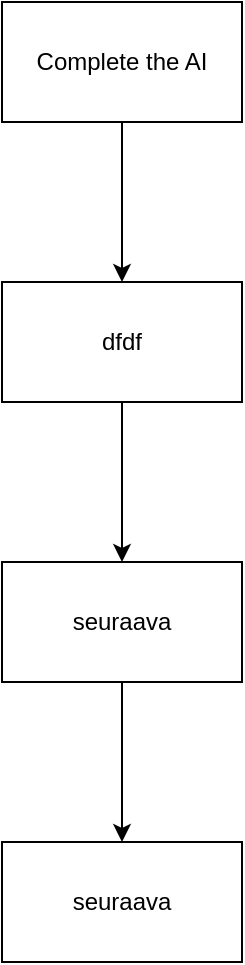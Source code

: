 <mxfile version="24.6.5" type="github">
  <diagram name="Sivu-1" id="ExaNvQKYzJZNf2Spykjg">
    <mxGraphModel dx="1570" dy="991" grid="1" gridSize="10" guides="1" tooltips="1" connect="1" arrows="1" fold="1" page="1" pageScale="1" pageWidth="827" pageHeight="1169" math="0" shadow="0">
      <root>
        <mxCell id="0" />
        <mxCell id="1" parent="0" />
        <mxCell id="nX1czes53wwI01U9ZCOa-5" value="" style="edgeStyle=orthogonalEdgeStyle;rounded=0;orthogonalLoop=1;jettySize=auto;html=1;" parent="1" source="nX1czes53wwI01U9ZCOa-1" target="nX1czes53wwI01U9ZCOa-4" edge="1">
          <mxGeometry relative="1" as="geometry" />
        </mxCell>
        <mxCell id="nX1czes53wwI01U9ZCOa-1" value="Complete the AI" style="rounded=0;whiteSpace=wrap;html=1;" parent="1" vertex="1">
          <mxGeometry x="350" y="480" width="120" height="60" as="geometry" />
        </mxCell>
        <mxCell id="6ecSsVZB28m-YF-DiI0J-2" value="" style="edgeStyle=orthogonalEdgeStyle;rounded=0;orthogonalLoop=1;jettySize=auto;html=1;" parent="1" source="nX1czes53wwI01U9ZCOa-4" target="6ecSsVZB28m-YF-DiI0J-1" edge="1">
          <mxGeometry relative="1" as="geometry" />
        </mxCell>
        <mxCell id="nX1czes53wwI01U9ZCOa-4" value="dfdf" style="whiteSpace=wrap;html=1;rounded=0;" parent="1" vertex="1">
          <mxGeometry x="350" y="620" width="120" height="60" as="geometry" />
        </mxCell>
        <mxCell id="QxgKjtFP41bFqYoSqLQ5-2" value="" style="edgeStyle=orthogonalEdgeStyle;rounded=0;orthogonalLoop=1;jettySize=auto;html=1;" parent="1" source="6ecSsVZB28m-YF-DiI0J-1" target="QxgKjtFP41bFqYoSqLQ5-1" edge="1">
          <mxGeometry relative="1" as="geometry" />
        </mxCell>
        <mxCell id="6ecSsVZB28m-YF-DiI0J-1" value="seuraava" style="whiteSpace=wrap;html=1;rounded=0;" parent="1" vertex="1">
          <mxGeometry x="350" y="760" width="120" height="60" as="geometry" />
        </mxCell>
        <mxCell id="QxgKjtFP41bFqYoSqLQ5-1" value="seuraava" style="whiteSpace=wrap;html=1;rounded=0;" parent="1" vertex="1">
          <mxGeometry x="350" y="900" width="120" height="60" as="geometry" />
        </mxCell>
      </root>
    </mxGraphModel>
  </diagram>
</mxfile>
